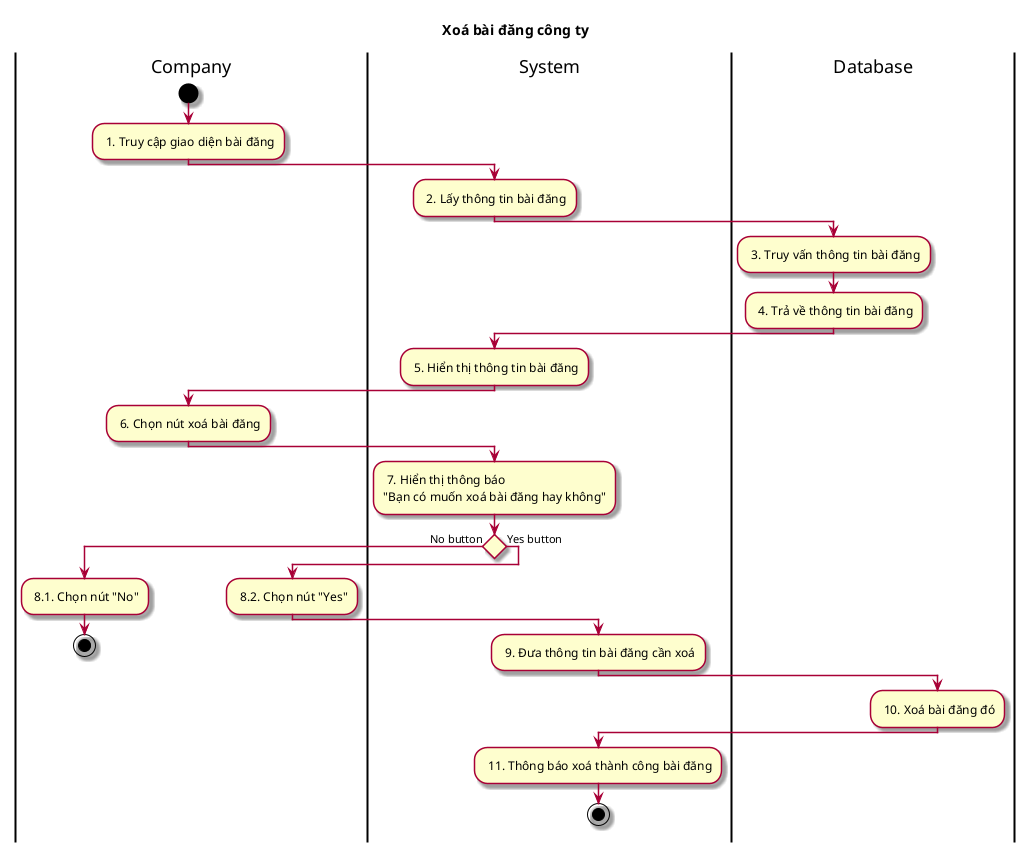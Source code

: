 @startuml ActXoaBaiDangCongTy
skin rose
title Xoá bài đăng công ty
|Company|
start
: 1. Truy cập giao diện bài đăng;
|System|
: 2. Lấy thông tin bài đăng;
|Database|
: 3. Truy vấn thông tin bài đăng;
: 4. Trả về thông tin bài đăng;
|System|
: 5. Hiển thị thông tin bài đăng;
|Company|
: 6. Chọn nút xoá bài đăng;
|System|
: 7. Hiển thị thông báo \n"Bạn có muốn xoá bài đăng hay không";
if () then (No button)
|Company|
: 8.1. Chọn nút "No";
stop
else (Yes button)
|Company|
: 8.2. Chọn nút "Yes";
|System|
: 9. Đưa thông tin bài đăng cần xoá;
|Database|
: 10. Xoá bài đăng đó;
|System|
: 11. Thông báo xoá thành công bài đăng;
stop
@enduml
